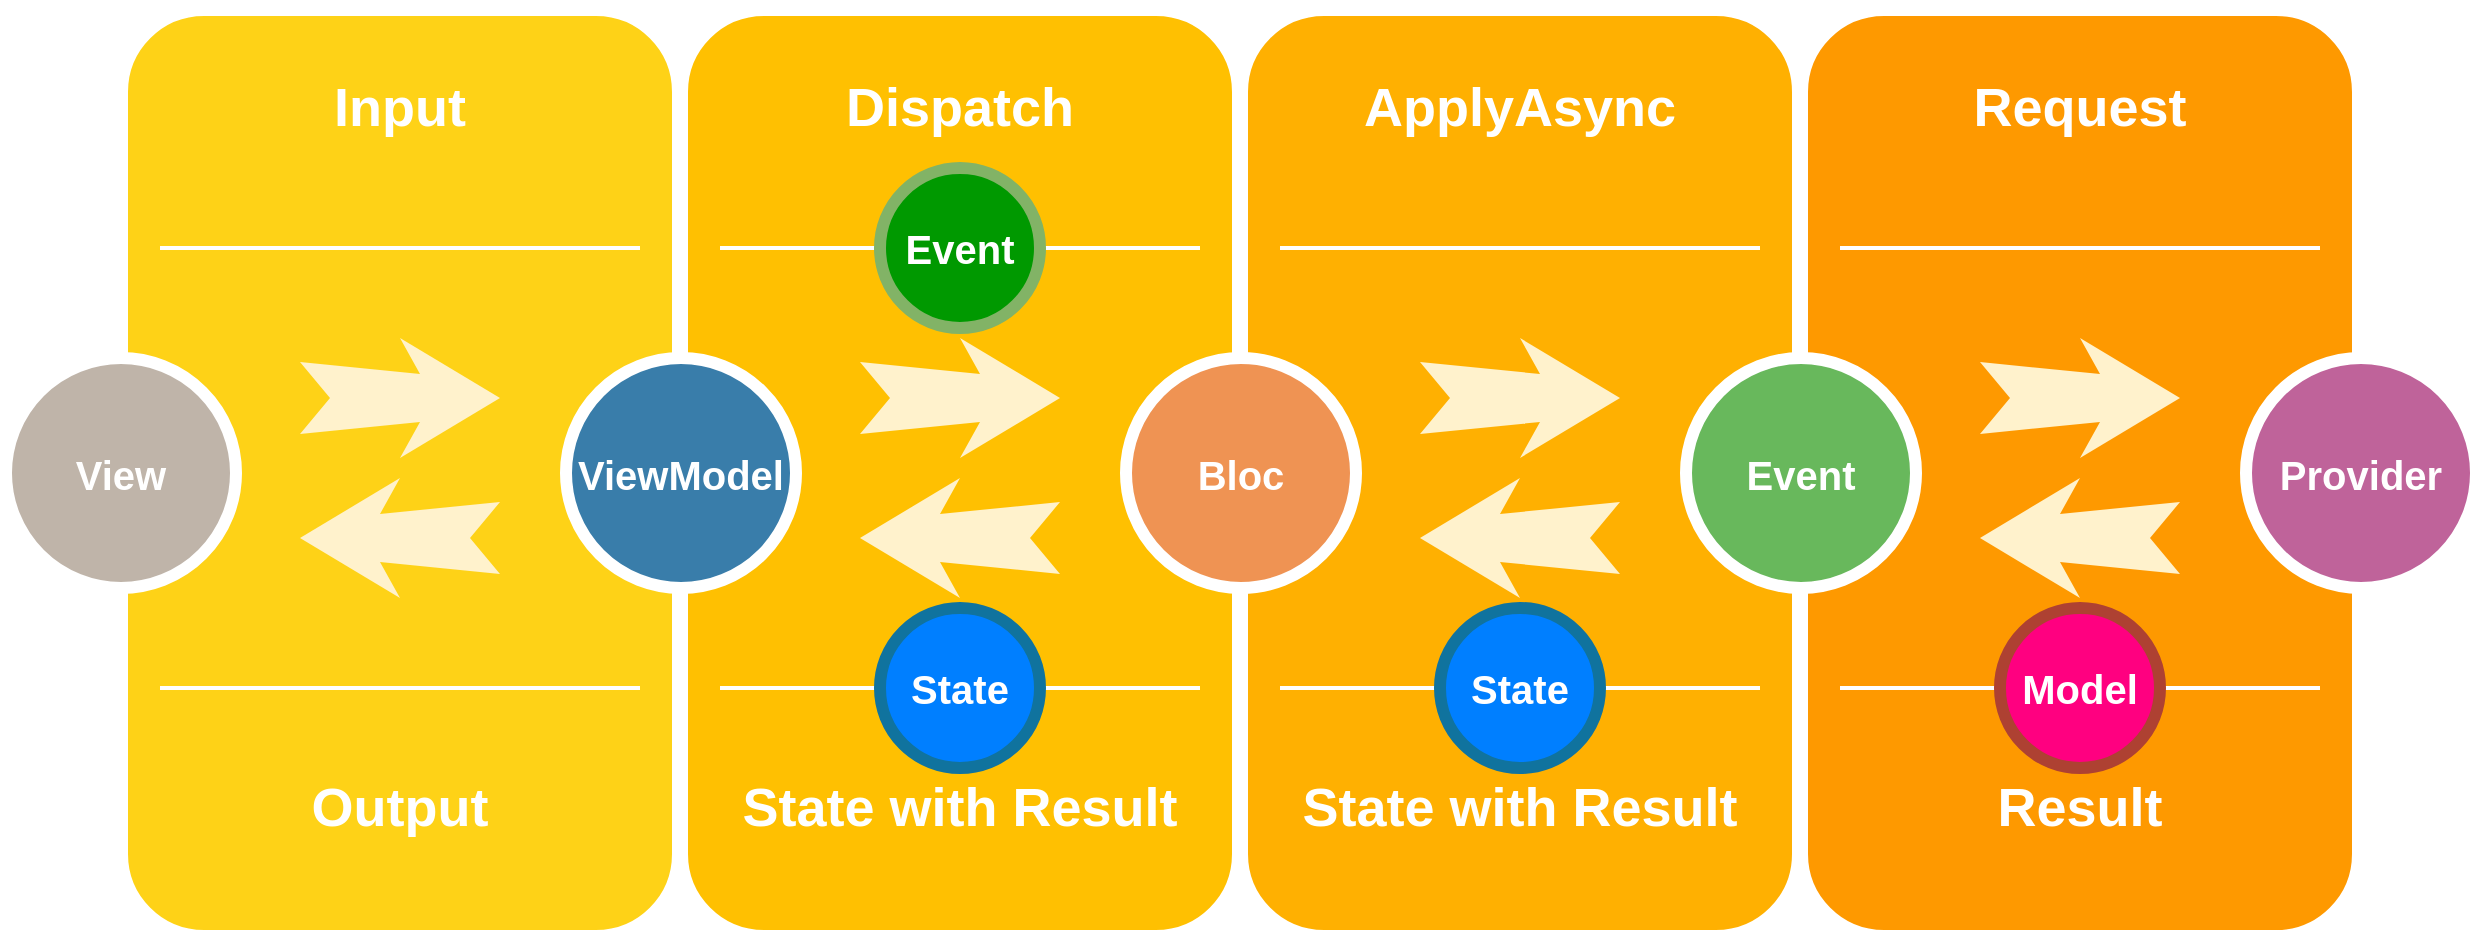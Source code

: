 <mxfile version="12.7.4" type="device"><diagram name="Page-1" id="12e1b939-464a-85fe-373e-61e167be1490"><mxGraphModel dx="1149" dy="632" grid="1" gridSize="10" guides="1" tooltips="1" connect="1" arrows="1" fold="1" page="1" pageScale="1.5" pageWidth="1169" pageHeight="826" background="#ffffff" math="0" shadow="0"><root><mxCell id="0"/><mxCell id="1" parent="0"/><mxCell id="60da8b9f42644d3a-2" value="" style="whiteSpace=wrap;html=1;rounded=1;shadow=0;strokeWidth=8;fontSize=20;align=center;fillColor=#FED217;strokeColor=#FFFFFF;" parent="1" vertex="1"><mxGeometry x="316" y="370" width="280" height="465" as="geometry"/></mxCell><mxCell id="60da8b9f42644d3a-3" value="Input" style="text;html=1;strokeColor=none;fillColor=none;align=center;verticalAlign=middle;whiteSpace=wrap;rounded=0;shadow=0;fontSize=27;fontColor=#FFFFFF;fontStyle=1" parent="1" vertex="1"><mxGeometry x="316" y="390" width="280" height="60" as="geometry"/></mxCell><mxCell id="60da8b9f42644d3a-4" value="&lt;b&gt;&lt;font style=&quot;font-size: 27px&quot;&gt;Output&lt;/font&gt;&lt;/b&gt;" style="text;html=1;strokeColor=none;fillColor=none;align=center;verticalAlign=middle;whiteSpace=wrap;rounded=0;shadow=0;fontSize=14;fontColor=#FFFFFF;" parent="1" vertex="1"><mxGeometry x="316" y="725" width="280" height="90" as="geometry"/></mxCell><mxCell id="60da8b9f42644d3a-6" value="" style="line;strokeWidth=2;html=1;rounded=0;shadow=0;fontSize=27;align=center;fillColor=none;strokeColor=#FFFFFF;" parent="1" vertex="1"><mxGeometry x="336" y="485" width="240" height="10" as="geometry"/></mxCell><mxCell id="60da8b9f42644d3a-7" value="" style="line;strokeWidth=2;html=1;rounded=0;shadow=0;fontSize=27;align=center;fillColor=none;strokeColor=#FFFFFF;" parent="1" vertex="1"><mxGeometry x="336" y="705" width="240" height="10" as="geometry"/></mxCell><mxCell id="60da8b9f42644d3a-8" value="&lt;font size=&quot;1&quot;&gt;&lt;b style=&quot;font-size: 20px&quot;&gt;View&lt;/b&gt;&lt;/font&gt;" style="ellipse;whiteSpace=wrap;html=1;rounded=0;shadow=0;strokeWidth=6;fontSize=14;align=center;fillColor=#BFB4A9;strokeColor=#FFFFFF;fontColor=#FFFFFF;" parent="1" vertex="1"><mxGeometry x="259" y="545" width="115" height="115" as="geometry"/></mxCell><mxCell id="60da8b9f42644d3a-9" value="" style="html=1;shadow=0;dashed=0;align=center;verticalAlign=middle;shape=mxgraph.arrows2.stylisedArrow;dy=0.6;dx=40;notch=15;feather=0.4;rounded=0;strokeWidth=1;fontSize=27;strokeColor=none;fillColor=#fff2cc;" parent="1" vertex="1"><mxGeometry x="406" y="535" width="100" height="60" as="geometry"/></mxCell><mxCell id="60da8b9f42644d3a-17" value="" style="whiteSpace=wrap;html=1;rounded=1;shadow=0;strokeWidth=8;fontSize=20;align=center;fillColor=#FFC001;strokeColor=#FFFFFF;" parent="1" vertex="1"><mxGeometry x="596" y="370" width="280" height="465" as="geometry"/></mxCell><mxCell id="60da8b9f42644d3a-18" value="Dispatch" style="text;html=1;strokeColor=none;fillColor=none;align=center;verticalAlign=middle;whiteSpace=wrap;rounded=0;shadow=0;fontSize=27;fontColor=#FFFFFF;fontStyle=1" parent="1" vertex="1"><mxGeometry x="596" y="390" width="280" height="60" as="geometry"/></mxCell><mxCell id="60da8b9f42644d3a-19" value="&lt;b style=&quot;font-size: 27px&quot;&gt;State with Result&lt;/b&gt;" style="text;html=1;strokeColor=none;fillColor=none;align=center;verticalAlign=middle;whiteSpace=wrap;rounded=0;shadow=0;fontSize=14;fontColor=#FFFFFF;" parent="1" vertex="1"><mxGeometry x="596" y="725" width="280" height="90" as="geometry"/></mxCell><mxCell id="60da8b9f42644d3a-20" value="" style="line;strokeWidth=2;html=1;rounded=0;shadow=0;fontSize=27;align=center;fillColor=none;strokeColor=#FFFFFF;" parent="1" vertex="1"><mxGeometry x="616" y="485" width="240" height="10" as="geometry"/></mxCell><mxCell id="60da8b9f42644d3a-21" value="" style="line;strokeWidth=2;html=1;rounded=0;shadow=0;fontSize=27;align=center;fillColor=none;strokeColor=#FFFFFF;" parent="1" vertex="1"><mxGeometry x="616" y="705" width="240" height="10" as="geometry"/></mxCell><mxCell id="60da8b9f42644d3a-22" value="&lt;b&gt;&lt;font style=&quot;font-size: 20px&quot;&gt;ViewModel&lt;/font&gt;&lt;/b&gt;" style="ellipse;whiteSpace=wrap;html=1;rounded=0;shadow=0;strokeWidth=6;fontSize=14;align=center;fillColor=#397DAA;strokeColor=#FFFFFF;fontColor=#FFFFFF;" parent="1" vertex="1"><mxGeometry x="539" y="545" width="115" height="115" as="geometry"/></mxCell><mxCell id="60da8b9f42644d3a-23" value="" style="html=1;shadow=0;dashed=0;align=center;verticalAlign=middle;shape=mxgraph.arrows2.stylisedArrow;dy=0.6;dx=40;notch=15;feather=0.4;rounded=0;strokeWidth=1;fontSize=27;strokeColor=none;fillColor=#fff2cc;" parent="1" vertex="1"><mxGeometry x="686" y="535" width="100" height="60" as="geometry"/></mxCell><mxCell id="60da8b9f42644d3a-24" value="" style="whiteSpace=wrap;html=1;rounded=1;shadow=0;strokeWidth=8;fontSize=20;align=center;fillColor=#FFB001;strokeColor=#FFFFFF;" parent="1" vertex="1"><mxGeometry x="876" y="370" width="280" height="465" as="geometry"/></mxCell><mxCell id="60da8b9f42644d3a-25" value="ApplyAsync" style="text;html=1;strokeColor=none;fillColor=none;align=center;verticalAlign=middle;whiteSpace=wrap;rounded=0;shadow=0;fontSize=27;fontColor=#FFFFFF;fontStyle=1" parent="1" vertex="1"><mxGeometry x="876" y="390" width="280" height="60" as="geometry"/></mxCell><mxCell id="60da8b9f42644d3a-26" value="&lt;font style=&quot;font-size: 27px&quot;&gt;&lt;b&gt;State with Result&lt;br&gt;&lt;/b&gt;&lt;/font&gt;" style="text;html=1;strokeColor=none;fillColor=none;align=center;verticalAlign=middle;whiteSpace=wrap;rounded=0;shadow=0;fontSize=14;fontColor=#FFFFFF;" parent="1" vertex="1"><mxGeometry x="876" y="725" width="280" height="90" as="geometry"/></mxCell><mxCell id="60da8b9f42644d3a-27" value="" style="line;strokeWidth=2;html=1;rounded=0;shadow=0;fontSize=27;align=center;fillColor=none;strokeColor=#FFFFFF;" parent="1" vertex="1"><mxGeometry x="896" y="485" width="240" height="10" as="geometry"/></mxCell><mxCell id="60da8b9f42644d3a-28" value="" style="line;strokeWidth=2;html=1;rounded=0;shadow=0;fontSize=27;align=center;fillColor=none;strokeColor=#FFFFFF;" parent="1" vertex="1"><mxGeometry x="896" y="705" width="240" height="10" as="geometry"/></mxCell><mxCell id="60da8b9f42644d3a-29" value="&lt;font style=&quot;font-size: 20px&quot;&gt;&lt;b&gt;Bloc&lt;/b&gt;&lt;/font&gt;" style="ellipse;whiteSpace=wrap;html=1;rounded=0;shadow=0;strokeWidth=6;fontSize=14;align=center;fillColor=#EF9353;strokeColor=#FFFFFF;fontColor=#FFFFFF;" parent="1" vertex="1"><mxGeometry x="819" y="545" width="115" height="115" as="geometry"/></mxCell><mxCell id="60da8b9f42644d3a-30" value="" style="html=1;shadow=0;dashed=0;align=center;verticalAlign=middle;shape=mxgraph.arrows2.stylisedArrow;dy=0.6;dx=40;notch=15;feather=0.4;rounded=0;strokeWidth=1;fontSize=27;strokeColor=none;fillColor=#fff2cc;" parent="1" vertex="1"><mxGeometry x="966" y="535" width="100" height="60" as="geometry"/></mxCell><mxCell id="60da8b9f42644d3a-31" value="" style="whiteSpace=wrap;html=1;rounded=1;shadow=0;strokeWidth=8;fontSize=20;align=center;fillColor=#FE9900;strokeColor=#FFFFFF;" parent="1" vertex="1"><mxGeometry x="1156" y="370" width="280" height="465" as="geometry"/></mxCell><mxCell id="60da8b9f42644d3a-32" value="Request" style="text;html=1;strokeColor=none;fillColor=none;align=center;verticalAlign=middle;whiteSpace=wrap;rounded=0;shadow=0;fontSize=27;fontColor=#FFFFFF;fontStyle=1" parent="1" vertex="1"><mxGeometry x="1156" y="390" width="280" height="60" as="geometry"/></mxCell><mxCell id="60da8b9f42644d3a-33" value="&lt;font style=&quot;font-size: 27px&quot;&gt;&lt;b&gt;Result&lt;/b&gt;&lt;/font&gt;" style="text;html=1;strokeColor=none;fillColor=none;align=center;verticalAlign=middle;whiteSpace=wrap;rounded=0;shadow=0;fontSize=14;fontColor=#FFFFFF;" parent="1" vertex="1"><mxGeometry x="1156" y="725" width="280" height="90" as="geometry"/></mxCell><mxCell id="60da8b9f42644d3a-34" value="" style="line;strokeWidth=2;html=1;rounded=0;shadow=0;fontSize=27;align=center;fillColor=none;strokeColor=#FFFFFF;" parent="1" vertex="1"><mxGeometry x="1176" y="485" width="240" height="10" as="geometry"/></mxCell><mxCell id="60da8b9f42644d3a-35" value="" style="line;strokeWidth=2;html=1;rounded=0;shadow=0;fontSize=27;align=center;fillColor=none;strokeColor=#FFFFFF;" parent="1" vertex="1"><mxGeometry x="1176" y="705" width="240" height="10" as="geometry"/></mxCell><mxCell id="60da8b9f42644d3a-36" value="&lt;b&gt;&lt;font style=&quot;font-size: 20px&quot;&gt;Event&lt;/font&gt;&lt;/b&gt;" style="ellipse;whiteSpace=wrap;html=1;rounded=0;shadow=0;strokeWidth=6;fontSize=14;align=center;fillColor=#68B85C;strokeColor=#FFFFFF;fontColor=#FFFFFF;" parent="1" vertex="1"><mxGeometry x="1099" y="545" width="115" height="115" as="geometry"/></mxCell><mxCell id="60da8b9f42644d3a-37" value="" style="html=1;shadow=0;dashed=0;align=center;verticalAlign=middle;shape=mxgraph.arrows2.stylisedArrow;dy=0.6;dx=40;notch=15;feather=0.4;rounded=0;strokeWidth=1;fontSize=27;strokeColor=none;fillColor=#fff2cc;" parent="1" vertex="1"><mxGeometry x="1246" y="535" width="100" height="60" as="geometry"/></mxCell><mxCell id="60da8b9f42644d3a-38" value="&lt;b&gt;&lt;font style=&quot;font-size: 20px&quot;&gt;Provider&lt;/font&gt;&lt;/b&gt;" style="ellipse;whiteSpace=wrap;html=1;rounded=0;shadow=0;strokeWidth=6;fontSize=14;align=center;fillColor=#BF639A;strokeColor=#FFFFFF;fontColor=#FFFFFF;" parent="1" vertex="1"><mxGeometry x="1379" y="545" width="115" height="115" as="geometry"/></mxCell><mxCell id="_I3UhBg-gsKO7T2Td0kP-1" value="" style="html=1;shadow=0;dashed=0;align=center;verticalAlign=middle;shape=mxgraph.arrows2.stylisedArrow;dy=0.6;dx=40;notch=15;feather=0.4;rounded=0;strokeWidth=1;fontSize=27;strokeColor=none;fillColor=#fff2cc;rotation=-180;" parent="1" vertex="1"><mxGeometry x="966" y="605" width="100" height="60" as="geometry"/></mxCell><mxCell id="_I3UhBg-gsKO7T2Td0kP-2" value="" style="html=1;shadow=0;dashed=0;align=center;verticalAlign=middle;shape=mxgraph.arrows2.stylisedArrow;dy=0.6;dx=40;notch=15;feather=0.4;rounded=0;strokeWidth=1;fontSize=27;strokeColor=none;fillColor=#fff2cc;rotation=-180;" parent="1" vertex="1"><mxGeometry x="686" y="605" width="100" height="60" as="geometry"/></mxCell><mxCell id="_I3UhBg-gsKO7T2Td0kP-3" value="" style="html=1;shadow=0;dashed=0;align=center;verticalAlign=middle;shape=mxgraph.arrows2.stylisedArrow;dy=0.6;dx=40;notch=15;feather=0.4;rounded=0;strokeWidth=1;fontSize=27;strokeColor=none;fillColor=#fff2cc;rotation=-180;" parent="1" vertex="1"><mxGeometry x="406" y="605" width="100" height="60" as="geometry"/></mxCell><mxCell id="_I3UhBg-gsKO7T2Td0kP-4" value="" style="html=1;shadow=0;dashed=0;align=center;verticalAlign=middle;shape=mxgraph.arrows2.stylisedArrow;dy=0.6;dx=40;notch=15;feather=0.4;rounded=0;strokeWidth=1;fontSize=27;strokeColor=none;fillColor=#fff2cc;rotation=-180;" parent="1" vertex="1"><mxGeometry x="1246" y="605" width="100" height="60" as="geometry"/></mxCell><mxCell id="0Hu6F7uBIhhXZrJOuWgQ-1" value="&lt;span style=&quot;font-size: 20px&quot;&gt;&lt;b&gt;&lt;font color=&quot;#ffffff&quot;&gt;Model&lt;/font&gt;&lt;/b&gt;&lt;/span&gt;" style="ellipse;whiteSpace=wrap;html=1;rounded=0;shadow=0;strokeWidth=6;fontSize=14;align=center;fillColor=#FF0080;strokeColor=#ae4132;" vertex="1" parent="1"><mxGeometry x="1256" y="670" width="80" height="80" as="geometry"/></mxCell><mxCell id="0Hu6F7uBIhhXZrJOuWgQ-2" value="&lt;span style=&quot;font-size: 20px&quot;&gt;&lt;b&gt;&lt;font color=&quot;#ffffff&quot;&gt;State&lt;/font&gt;&lt;/b&gt;&lt;/span&gt;" style="ellipse;whiteSpace=wrap;html=1;rounded=0;shadow=0;strokeWidth=6;fontSize=14;align=center;fillColor=#007FFF;strokeColor=#10739e;" vertex="1" parent="1"><mxGeometry x="976" y="670" width="80" height="80" as="geometry"/></mxCell><mxCell id="0Hu6F7uBIhhXZrJOuWgQ-3" value="&lt;span style=&quot;font-size: 20px&quot;&gt;&lt;b&gt;&lt;font color=&quot;#ffffff&quot;&gt;State&lt;/font&gt;&lt;/b&gt;&lt;/span&gt;" style="ellipse;whiteSpace=wrap;html=1;rounded=0;shadow=0;strokeWidth=6;fontSize=14;align=center;fillColor=#007FFF;strokeColor=#10739e;" vertex="1" parent="1"><mxGeometry x="696" y="670" width="80" height="80" as="geometry"/></mxCell><mxCell id="0Hu6F7uBIhhXZrJOuWgQ-5" value="&lt;span style=&quot;font-size: 20px&quot;&gt;&lt;b&gt;&lt;font color=&quot;#ffffff&quot;&gt;Event&lt;/font&gt;&lt;/b&gt;&lt;/span&gt;" style="ellipse;whiteSpace=wrap;html=1;rounded=0;shadow=0;strokeWidth=6;fontSize=14;align=center;fillColor=#009900;strokeColor=#82b366;" vertex="1" parent="1"><mxGeometry x="696" y="450" width="80" height="80" as="geometry"/></mxCell></root></mxGraphModel></diagram></mxfile>